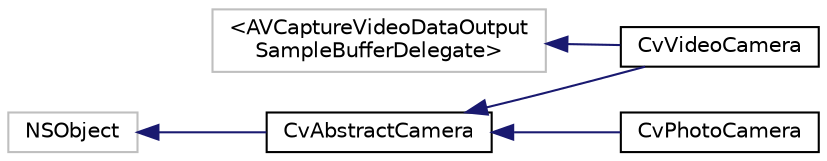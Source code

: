 digraph "Graphical Class Hierarchy"
{
 // LATEX_PDF_SIZE
  edge [fontname="Helvetica",fontsize="10",labelfontname="Helvetica",labelfontsize="10"];
  node [fontname="Helvetica",fontsize="10",shape=record];
  rankdir="LR";
  Node0 [label="\<AVCaptureVideoDataOutput\lSampleBufferDelegate\>",height=0.2,width=0.4,color="grey75", fillcolor="white", style="filled",tooltip=" "];
  Node0 -> Node1 [dir="back",color="midnightblue",fontsize="10",style="solid",fontname="Helvetica"];
  Node1 [label="CvVideoCamera",height=0.2,width=0.4,color="black", fillcolor="white", style="filled",URL="$interface_cv_video_camera.html",tooltip=" "];
  Node4 [label="NSObject",height=0.2,width=0.4,color="grey75", fillcolor="white", style="filled",tooltip=" "];
  Node4 -> Node2 [dir="back",color="midnightblue",fontsize="10",style="solid",fontname="Helvetica"];
  Node2 [label="CvAbstractCamera",height=0.2,width=0.4,color="black", fillcolor="white", style="filled",URL="$interface_cv_abstract_camera.html",tooltip=" "];
  Node2 -> Node3 [dir="back",color="midnightblue",fontsize="10",style="solid",fontname="Helvetica"];
  Node3 [label="CvPhotoCamera",height=0.2,width=0.4,color="black", fillcolor="white", style="filled",URL="$interface_cv_photo_camera.html",tooltip=" "];
  Node2 -> Node1 [dir="back",color="midnightblue",fontsize="10",style="solid",fontname="Helvetica"];
}
